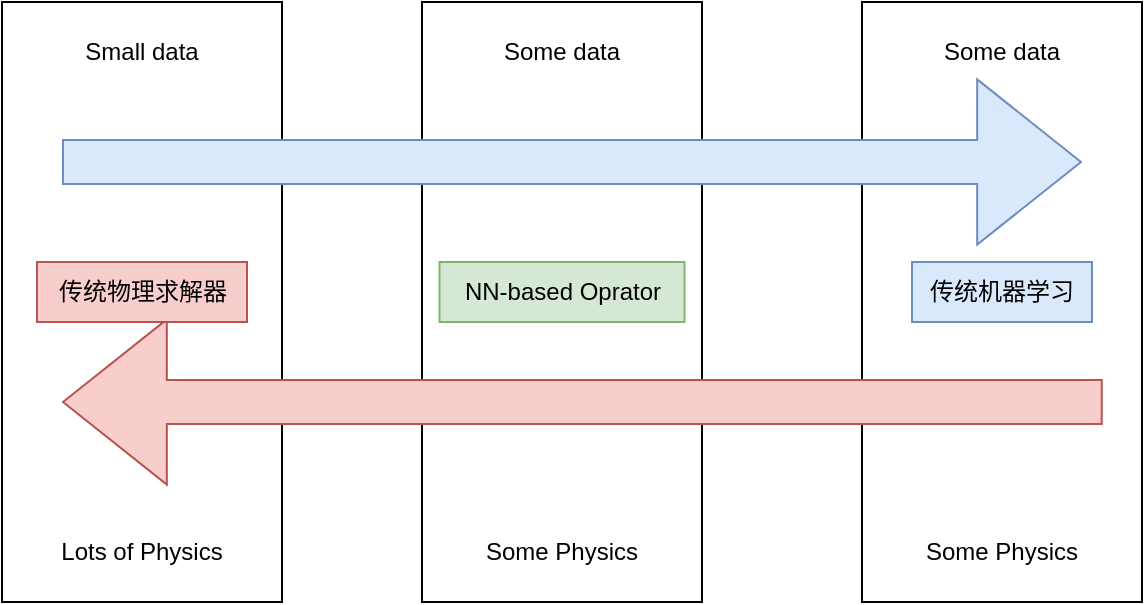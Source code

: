 <mxfile version="20.4.1" type="github">
  <diagram id="cAbJ7RE4t0ztQyKBYbv4" name="第 1 页">
    <mxGraphModel dx="1021" dy="593" grid="1" gridSize="10" guides="1" tooltips="1" connect="1" arrows="1" fold="1" page="1" pageScale="1" pageWidth="827" pageHeight="1169" math="0" shadow="0">
      <root>
        <mxCell id="0" />
        <mxCell id="1" parent="0" />
        <mxCell id="Zz7yHoWNCV6439r8U1kF-16" value="" style="verticalLabelPosition=bottom;verticalAlign=top;html=1;shape=mxgraph.basic.rect;fillColor2=none;strokeWidth=1;size=20;indent=5;" vertex="1" parent="1">
          <mxGeometry x="720" y="560" width="140" height="300" as="geometry" />
        </mxCell>
        <mxCell id="Zz7yHoWNCV6439r8U1kF-17" value="Some data" style="text;html=1;strokeColor=none;fillColor=none;align=center;verticalAlign=middle;whiteSpace=wrap;rounded=0;" vertex="1" parent="1">
          <mxGeometry x="750" y="570" width="80" height="30" as="geometry" />
        </mxCell>
        <mxCell id="Zz7yHoWNCV6439r8U1kF-18" value="Some Physics" style="text;html=1;strokeColor=none;fillColor=none;align=center;verticalAlign=middle;whiteSpace=wrap;rounded=0;" vertex="1" parent="1">
          <mxGeometry x="735" y="820" width="110" height="30" as="geometry" />
        </mxCell>
        <mxCell id="Zz7yHoWNCV6439r8U1kF-13" value="" style="verticalLabelPosition=bottom;verticalAlign=top;html=1;shape=mxgraph.basic.rect;fillColor2=none;strokeWidth=1;size=20;indent=5;" vertex="1" parent="1">
          <mxGeometry x="500" y="560" width="140" height="300" as="geometry" />
        </mxCell>
        <mxCell id="Zz7yHoWNCV6439r8U1kF-14" value="Some data" style="text;html=1;strokeColor=none;fillColor=none;align=center;verticalAlign=middle;whiteSpace=wrap;rounded=0;" vertex="1" parent="1">
          <mxGeometry x="530" y="570" width="80" height="30" as="geometry" />
        </mxCell>
        <mxCell id="Zz7yHoWNCV6439r8U1kF-15" value="Some Physics" style="text;html=1;strokeColor=none;fillColor=none;align=center;verticalAlign=middle;whiteSpace=wrap;rounded=0;" vertex="1" parent="1">
          <mxGeometry x="515" y="820" width="110" height="30" as="geometry" />
        </mxCell>
        <mxCell id="Zz7yHoWNCV6439r8U1kF-6" value="" style="verticalLabelPosition=bottom;verticalAlign=top;html=1;shape=mxgraph.basic.rect;fillColor2=none;strokeWidth=1;size=20;indent=5;" vertex="1" parent="1">
          <mxGeometry x="290" y="560" width="140" height="300" as="geometry" />
        </mxCell>
        <mxCell id="Zz7yHoWNCV6439r8U1kF-1" value="" style="shape=flexArrow;endArrow=classic;html=1;rounded=0;width=22;endSize=16.972;endWidth=59.6;fillColor=#dae8fc;strokeColor=#6c8ebf;" edge="1" parent="1">
          <mxGeometry width="50" height="50" relative="1" as="geometry">
            <mxPoint x="320" y="640" as="sourcePoint" />
            <mxPoint x="830" y="640" as="targetPoint" />
          </mxGeometry>
        </mxCell>
        <mxCell id="Zz7yHoWNCV6439r8U1kF-2" value="" style="shape=flexArrow;endArrow=classic;html=1;rounded=0;width=22;endSize=16.972;endWidth=59.6;fillColor=#f8cecc;strokeColor=#b85450;" edge="1" parent="1">
          <mxGeometry width="50" height="50" relative="1" as="geometry">
            <mxPoint x="840.368" y="760" as="sourcePoint" />
            <mxPoint x="320" y="760" as="targetPoint" />
          </mxGeometry>
        </mxCell>
        <mxCell id="Zz7yHoWNCV6439r8U1kF-8" value="Small data" style="text;html=1;strokeColor=none;fillColor=none;align=center;verticalAlign=middle;whiteSpace=wrap;rounded=0;" vertex="1" parent="1">
          <mxGeometry x="320" y="570" width="80" height="30" as="geometry" />
        </mxCell>
        <mxCell id="Zz7yHoWNCV6439r8U1kF-9" value="Lots of Physics" style="text;html=1;strokeColor=none;fillColor=none;align=center;verticalAlign=middle;whiteSpace=wrap;rounded=0;" vertex="1" parent="1">
          <mxGeometry x="305" y="820" width="110" height="30" as="geometry" />
        </mxCell>
        <mxCell id="Zz7yHoWNCV6439r8U1kF-20" value="传统机器学习" style="text;html=1;strokeColor=#6c8ebf;fillColor=#dae8fc;align=center;verticalAlign=middle;whiteSpace=wrap;rounded=0;" vertex="1" parent="1">
          <mxGeometry x="745" y="690" width="90" height="30" as="geometry" />
        </mxCell>
        <mxCell id="Zz7yHoWNCV6439r8U1kF-21" value="传统物理求解器" style="text;html=1;strokeColor=#b85450;fillColor=#f8cecc;align=center;verticalAlign=middle;whiteSpace=wrap;rounded=0;" vertex="1" parent="1">
          <mxGeometry x="307.5" y="690" width="105" height="30" as="geometry" />
        </mxCell>
        <mxCell id="Zz7yHoWNCV6439r8U1kF-22" value="NN-based Oprator" style="text;html=1;strokeColor=#82b366;fillColor=#d5e8d4;align=center;verticalAlign=middle;whiteSpace=wrap;rounded=0;" vertex="1" parent="1">
          <mxGeometry x="508.75" y="690" width="122.5" height="30" as="geometry" />
        </mxCell>
      </root>
    </mxGraphModel>
  </diagram>
</mxfile>
